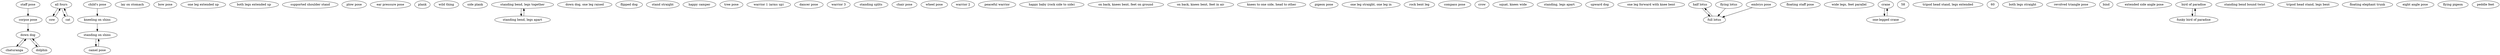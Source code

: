 strict digraph  {
	1	 [label="down dog",
		"two sided"=False];
	17	 [label=chaturanga,
		"two sided"=False];
	1 -> 17	 [weight=1];
	3	 [label=dolphin,
		"two sided"=False];
	1 -> 3	 [weight=1];
	2	 [label="corpse pose",
		"indian name"=shabasana,
		"two sided"=False];
	2 -> 1	 [weight=1];
	3 -> 1	 [weight=1];
	4	 [label="all fours",
		"two sided"=False];
	5	 [label=cow,
		"two sided"=False];
	4 -> 5	 [weight=1];
	6	 [label=cat,
		"two sided"=False];
	4 -> 6	 [weight=1];
	5 -> 4	 [weight=1];
	6 -> 4	 [weight=1];
	7	 [label="child's pose",
		"two sided"=False];
	42	 [label="kneeling on shins"];
	7 -> 42	 [weight=1];
	8	 [label="lay on stomach",
		"two sided"=False];
	9	 [label="bow pose",
		"two sided"=False];
	10	 [label="one leg extended up",
		"two sided"=True];
	11	 [label="both legs extended up",
		"two sided"=False];
	12	 [label="supported shoulder stand",
		"two sided"=False];
	13	 [label="plow pose",
		"two sided"=False];
	14	 [label="ear pressure pose",
		"two sided"=False];
	15	 [label=plank,
		"two sided"=False];
	16	 [label="wild thing",
		"two sided"=True];
	17 -> 1	 [weight=1];
	18	 [description="one hand and one foot on ground",
		label="side plank",
		"two sided"=True];
	19	 [description="head down; feet on ground",
		label="standing bend, legs together",
		"two sided"=False];
	69	 [label="standing bend, legs apart"];
	19 -> 69	 [weight=1];
	20	 [label="down dog, one leg raised",
		"two sided"=True];
	21	 [label="flipped dog",
		"two sided"=True];
	22	 [alt_label=mountain,
		label="stand straight"];
	23	 [description="one foot on ground",
		label="happy camper"];
	24	 [description="one foot on ground",
		label="tree pose"];
	25	 [label="warrior 1 (arms up)"];
	26	 [description="one leg on ground",
		label="dancer pose"];
	27	 [description="bent forward on one leg, arms extended forward",
		label="warrior 3"];
	28	 [description="one leg on ground",
		label="standing splits"];
	29	 [description="two feet flat on ground; arms up at 45deg",
		label="chair pose"];
	30	 [label="wheel pose"];
	31	 [description="arms out",
		label="warrior 2"];
	32	 [description="one arm behind back",
		label="peaceful warrior"];
	33	 [description="hands grab toes",
		label="happy baby (rock side to side)"];
	34	 [label="on back, knees bent, feet on ground"];
	35	 [label="on back, knees bent, feet in air"];
	36	 [label="knees to one side, head to other"];
	37	 [description="legs straight",
		label="staff pose"];
	37 -> 2	 [weight=1];
	38	 [label="pigeon pose"];
	39	 [description="sitting on butt, back straight",
		label="one leg straight, one leg in"];
	40	 [description="sitting on butt, back straight",
		label="rock bent leg"];
	41	 [description="sitting on butt, back straight",
		label="compass pose"];
	43	 [label="standing on shins"];
	42 -> 43	 [weight=1];
	44	 [label="camel pose"];
	43 -> 44	 [weight=1];
	44 -> 43	 [weight=1];
	45	 [label=crow];
	46	 [label="squat, knees wide"];
	47	 [description="feet flat, arms at side",
		label="standing, legs apart"];
	48	 [description="hands on ground, balls of feet on ground",
		label="upward dog"];
	49	 [label="one leg forward with knee bent"];
	50	 [label="half lotus"];
	51	 [label="full lotus"];
	50 -> 51	 [weight=1];
	51 -> 50	 [weight=1];
	52	 [label="flying lotus"];
	52 -> 51	 [weight=1];
	53	 [label="embryo pose"];
	53 -> 51	 [weight=1];
	54	 [label="floating staff pose"];
	55	 [label="wide legs, feet parallel"];
	56	 [label=crane];
	57	 [label="one-legged crane"];
	56 -> 57	 [weight=1];
	57 -> 56	 [weight=1];
	58	 [description="bent over wide legs, parallel feet"];
	59	 [label="tripod head stand, legs extended"];
	60	 [description="arms to side"];
	61	 [description="front foot point forward; back foot flat, 45deg",
		label="both legs straight"];
	63	 [label="revolved triangle pose",
		"indian name"="Parivrtta Trikonasana"];
	64	 [label=bind];
	65	 [label="extended side angle pose"];
	66	 [label="bird of paradise"];
	67	 [description="bent forward",
		label="funky bird of paradise"];
	66 -> 67	 [weight=1];
	67 -> 66	 [weight=1];
	68	 [label="standing bend bound twist"];
	69 -> 19	 [weight=1];
	70	 [label="tripod head stand, legs bent"];
	71	 [description="one leg over arm",
		label="floating elephant trunk"];
	72	 [description="only hands are on ground",
		label="eight angle pose"];
	73	 [description="only hands are on ground",
		label="flying pigeon"];
	74	 [description="ass up, face down",
		label="peddle feet"];
}
